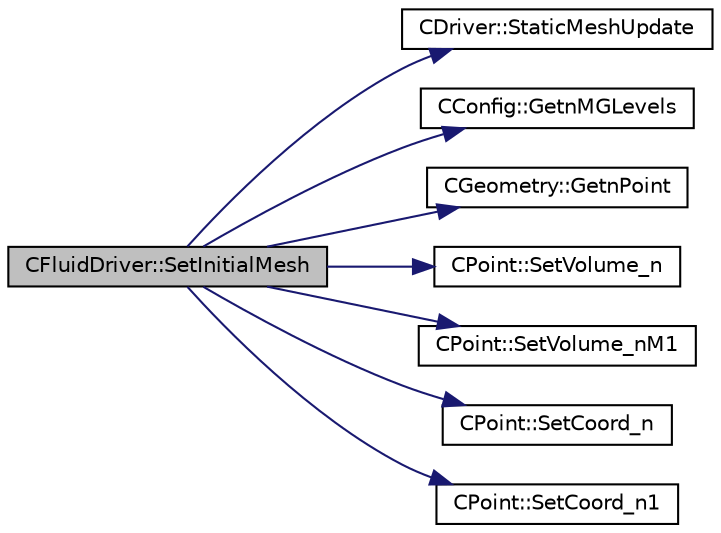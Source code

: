 digraph "CFluidDriver::SetInitialMesh"
{
  edge [fontname="Helvetica",fontsize="10",labelfontname="Helvetica",labelfontsize="10"];
  node [fontname="Helvetica",fontsize="10",shape=record];
  rankdir="LR";
  Node257 [label="CFluidDriver::SetInitialMesh",height=0.2,width=0.4,color="black", fillcolor="grey75", style="filled", fontcolor="black"];
  Node257 -> Node258 [color="midnightblue",fontsize="10",style="solid",fontname="Helvetica"];
  Node258 [label="CDriver::StaticMeshUpdate",height=0.2,width=0.4,color="black", fillcolor="white", style="filled",URL="$class_c_driver.html#a8d4554dc6172b54c47d117693417462e",tooltip="Perform a static mesh deformation, without considering grid velocity. "];
  Node257 -> Node259 [color="midnightblue",fontsize="10",style="solid",fontname="Helvetica"];
  Node259 [label="CConfig::GetnMGLevels",height=0.2,width=0.4,color="black", fillcolor="white", style="filled",URL="$class_c_config.html#aea7f78497a5cd863bd065391232329fd",tooltip="Get the number of multigrid levels. "];
  Node257 -> Node260 [color="midnightblue",fontsize="10",style="solid",fontname="Helvetica"];
  Node260 [label="CGeometry::GetnPoint",height=0.2,width=0.4,color="black", fillcolor="white", style="filled",URL="$class_c_geometry.html#aa68b666b38f4d2c7021736ae86940f44",tooltip="Get number of points. "];
  Node257 -> Node261 [color="midnightblue",fontsize="10",style="solid",fontname="Helvetica"];
  Node261 [label="CPoint::SetVolume_n",height=0.2,width=0.4,color="black", fillcolor="white", style="filled",URL="$class_c_point.html#a72a57731b5e2b1d312144f7c41ff689e",tooltip="Set the volume of the control volume at time n. "];
  Node257 -> Node262 [color="midnightblue",fontsize="10",style="solid",fontname="Helvetica"];
  Node262 [label="CPoint::SetVolume_nM1",height=0.2,width=0.4,color="black", fillcolor="white", style="filled",URL="$class_c_point.html#a79ecc2a84c9b991d4d57e883c4d086d5",tooltip="Set the volume of the control volume at time n+1. "];
  Node257 -> Node263 [color="midnightblue",fontsize="10",style="solid",fontname="Helvetica"];
  Node263 [label="CPoint::SetCoord_n",height=0.2,width=0.4,color="black", fillcolor="white", style="filled",URL="$class_c_point.html#ac99bf9bb160e4f7bee37d7cc29d17b3c",tooltip="Set the coordinates of the control volume at time n to the ones in Coord. "];
  Node257 -> Node264 [color="midnightblue",fontsize="10",style="solid",fontname="Helvetica"];
  Node264 [label="CPoint::SetCoord_n1",height=0.2,width=0.4,color="black", fillcolor="white", style="filled",URL="$class_c_point.html#a2c58dcd1503e1157f5afc7c9200743eb",tooltip="Set the coordinates of the control volume at time n-1 to the ones in Coord_n. "];
}

